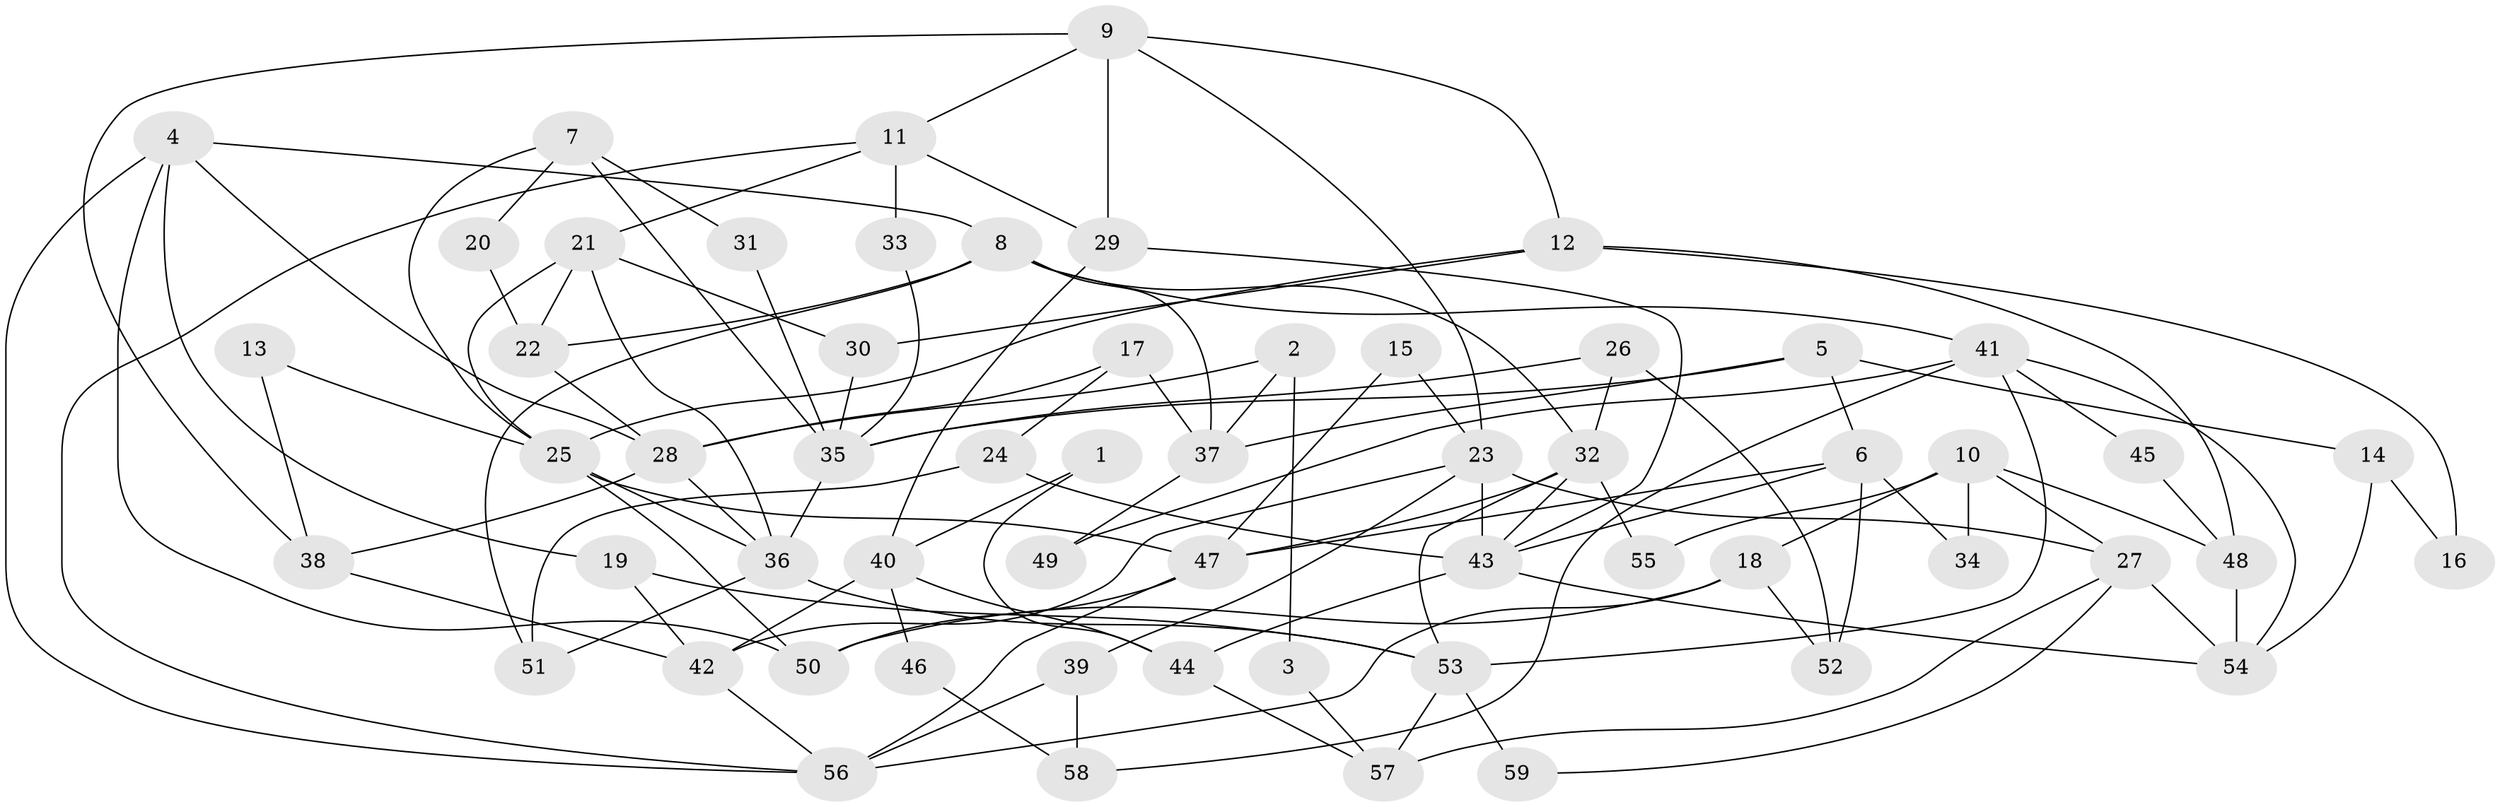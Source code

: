 // coarse degree distribution, {1: 0.02857142857142857, 3: 0.2, 6: 0.22857142857142856, 8: 0.11428571428571428, 5: 0.05714285714285714, 9: 0.02857142857142857, 4: 0.17142857142857143, 2: 0.08571428571428572, 10: 0.05714285714285714, 11: 0.02857142857142857}
// Generated by graph-tools (version 1.1) at 2025/52/02/27/25 19:52:07]
// undirected, 59 vertices, 118 edges
graph export_dot {
graph [start="1"]
  node [color=gray90,style=filled];
  1;
  2;
  3;
  4;
  5;
  6;
  7;
  8;
  9;
  10;
  11;
  12;
  13;
  14;
  15;
  16;
  17;
  18;
  19;
  20;
  21;
  22;
  23;
  24;
  25;
  26;
  27;
  28;
  29;
  30;
  31;
  32;
  33;
  34;
  35;
  36;
  37;
  38;
  39;
  40;
  41;
  42;
  43;
  44;
  45;
  46;
  47;
  48;
  49;
  50;
  51;
  52;
  53;
  54;
  55;
  56;
  57;
  58;
  59;
  1 -- 44;
  1 -- 40;
  2 -- 28;
  2 -- 37;
  2 -- 3;
  3 -- 57;
  4 -- 19;
  4 -- 8;
  4 -- 28;
  4 -- 50;
  4 -- 56;
  5 -- 35;
  5 -- 37;
  5 -- 6;
  5 -- 14;
  6 -- 47;
  6 -- 34;
  6 -- 43;
  6 -- 52;
  7 -- 25;
  7 -- 35;
  7 -- 20;
  7 -- 31;
  8 -- 41;
  8 -- 22;
  8 -- 32;
  8 -- 37;
  8 -- 51;
  9 -- 11;
  9 -- 38;
  9 -- 12;
  9 -- 23;
  9 -- 29;
  10 -- 18;
  10 -- 48;
  10 -- 27;
  10 -- 34;
  10 -- 55;
  11 -- 29;
  11 -- 56;
  11 -- 21;
  11 -- 33;
  12 -- 25;
  12 -- 16;
  12 -- 30;
  12 -- 48;
  13 -- 38;
  13 -- 25;
  14 -- 54;
  14 -- 16;
  15 -- 47;
  15 -- 23;
  17 -- 24;
  17 -- 28;
  17 -- 37;
  18 -- 56;
  18 -- 50;
  18 -- 52;
  19 -- 53;
  19 -- 42;
  20 -- 22;
  21 -- 25;
  21 -- 22;
  21 -- 30;
  21 -- 36;
  22 -- 28;
  23 -- 43;
  23 -- 27;
  23 -- 39;
  23 -- 42;
  24 -- 43;
  24 -- 51;
  25 -- 36;
  25 -- 47;
  25 -- 50;
  26 -- 52;
  26 -- 35;
  26 -- 32;
  27 -- 54;
  27 -- 57;
  27 -- 59;
  28 -- 36;
  28 -- 38;
  29 -- 43;
  29 -- 40;
  30 -- 35;
  31 -- 35;
  32 -- 43;
  32 -- 47;
  32 -- 53;
  32 -- 55;
  33 -- 35;
  35 -- 36;
  36 -- 53;
  36 -- 51;
  37 -- 49;
  38 -- 42;
  39 -- 56;
  39 -- 58;
  40 -- 42;
  40 -- 44;
  40 -- 46;
  41 -- 54;
  41 -- 53;
  41 -- 45;
  41 -- 49;
  41 -- 58;
  42 -- 56;
  43 -- 44;
  43 -- 54;
  44 -- 57;
  45 -- 48;
  46 -- 58;
  47 -- 50;
  47 -- 56;
  48 -- 54;
  53 -- 57;
  53 -- 59;
}
